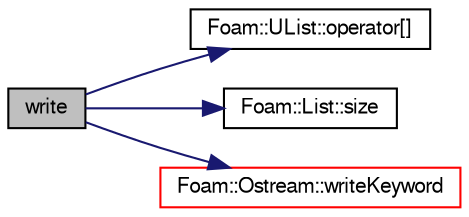 digraph "write"
{
  bgcolor="transparent";
  edge [fontname="FreeSans",fontsize="10",labelfontname="FreeSans",labelfontsize="10"];
  node [fontname="FreeSans",fontsize="10",shape=record];
  rankdir="LR";
  Node416 [label="write",height=0.2,width=0.4,color="black", fillcolor="grey75", style="filled", fontcolor="black"];
  Node416 -> Node417 [color="midnightblue",fontsize="10",style="solid",fontname="FreeSans"];
  Node417 [label="Foam::UList::operator[]",height=0.2,width=0.4,color="black",URL="$a25698.html#a851e28f7788bbc82f5a4aa9f0efdefe4",tooltip="Return element of UList. "];
  Node416 -> Node418 [color="midnightblue",fontsize="10",style="solid",fontname="FreeSans"];
  Node418 [label="Foam::List::size",height=0.2,width=0.4,color="black",URL="$a25694.html#a8a5f6fa29bd4b500caf186f60245b384",tooltip="Override size to be inconsistent with allocated storage. "];
  Node416 -> Node419 [color="midnightblue",fontsize="10",style="solid",fontname="FreeSans"];
  Node419 [label="Foam::Ostream::writeKeyword",height=0.2,width=0.4,color="red",URL="$a26238.html#a3c58b2bb9174ea3c4a5fa58095d1290e",tooltip="Write the keyword followed by an appropriate indentation. "];
}

